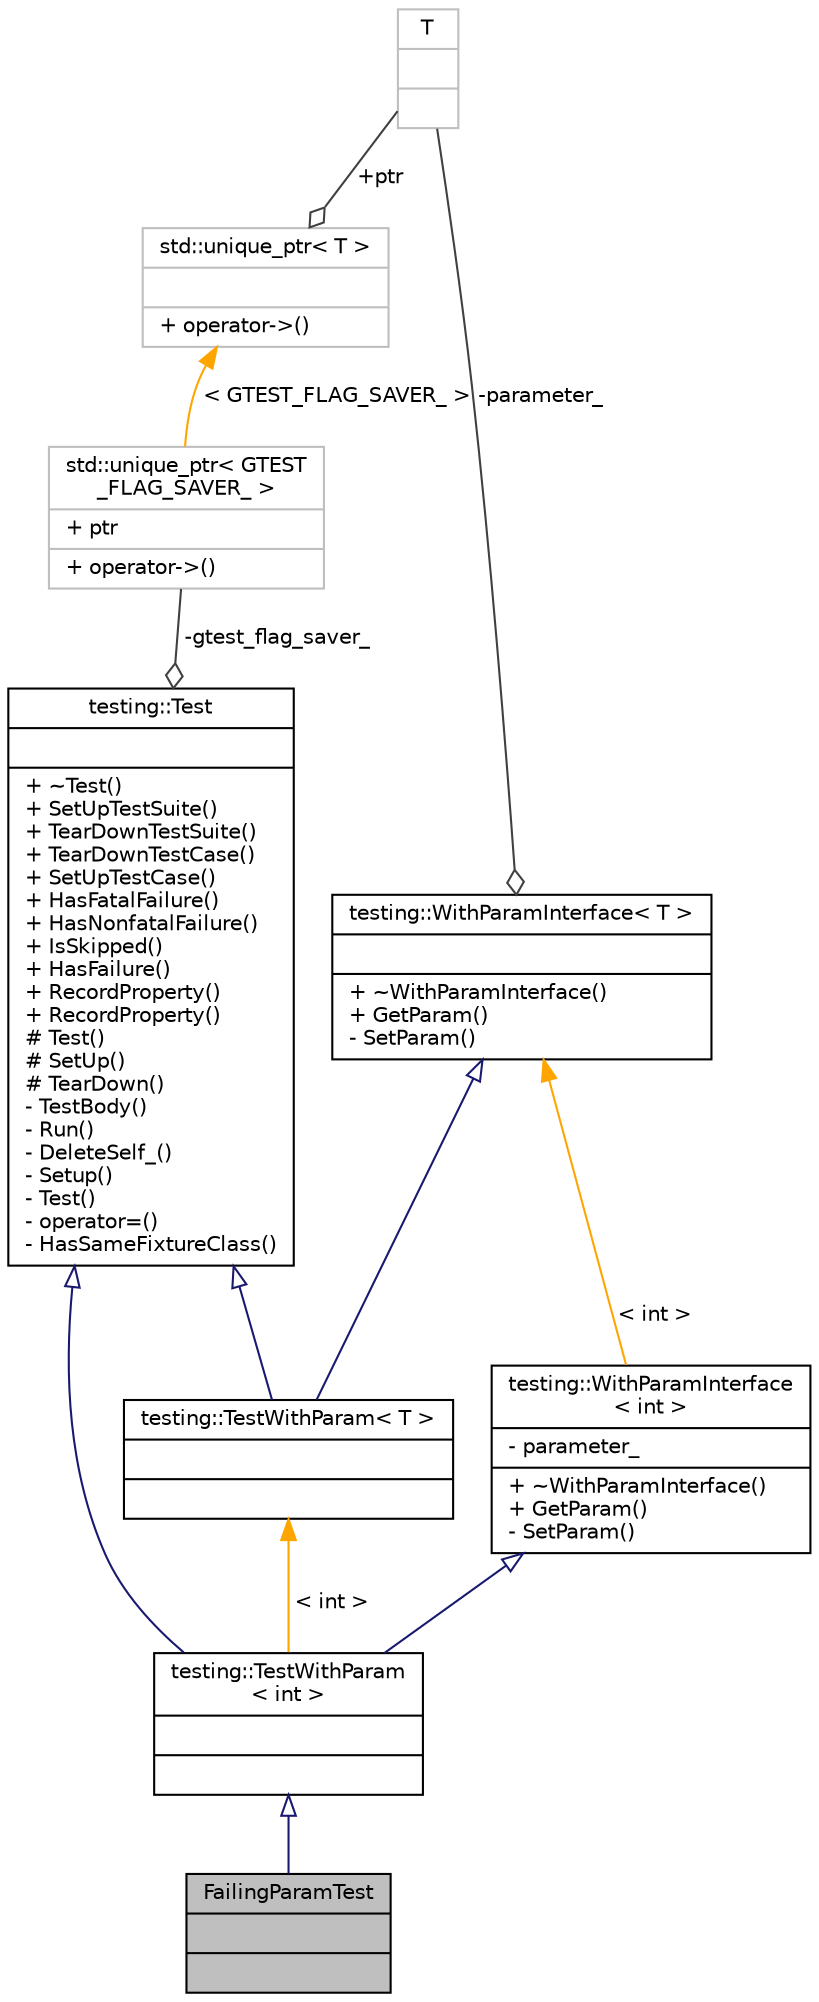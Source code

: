 digraph "FailingParamTest"
{
 // LATEX_PDF_SIZE
  bgcolor="transparent";
  edge [fontname="Helvetica",fontsize="10",labelfontname="Helvetica",labelfontsize="10"];
  node [fontname="Helvetica",fontsize="10",shape=record];
  Node1 [label="{FailingParamTest\n||}",height=0.2,width=0.4,color="black", fillcolor="grey75", style="filled", fontcolor="black",tooltip=" "];
  Node2 -> Node1 [dir="back",color="midnightblue",fontsize="10",style="solid",arrowtail="onormal",fontname="Helvetica"];
  Node2 [label="{testing::TestWithParam\l\< int \>\n||}",height=0.2,width=0.4,color="black",URL="$classtesting_1_1TestWithParam.html",tooltip=" "];
  Node3 -> Node2 [dir="back",color="midnightblue",fontsize="10",style="solid",arrowtail="onormal",fontname="Helvetica"];
  Node3 [label="{testing::Test\n||+ ~Test()\l+ SetUpTestSuite()\l+ TearDownTestSuite()\l+ TearDownTestCase()\l+ SetUpTestCase()\l+ HasFatalFailure()\l+ HasNonfatalFailure()\l+ IsSkipped()\l+ HasFailure()\l+ RecordProperty()\l+ RecordProperty()\l# Test()\l# SetUp()\l# TearDown()\l- TestBody()\l- Run()\l- DeleteSelf_()\l- Setup()\l- Test()\l- operator=()\l- HasSameFixtureClass()\l}",height=0.2,width=0.4,color="black",URL="$classtesting_1_1Test.html",tooltip=" "];
  Node4 -> Node3 [color="grey25",fontsize="10",style="solid",label=" -gtest_flag_saver_" ,arrowhead="odiamond",fontname="Helvetica"];
  Node4 [label="{std::unique_ptr\< GTEST\l_FLAG_SAVER_ \>\n|+ ptr\l|+ operator-\>()\l}",height=0.2,width=0.4,color="grey75",tooltip=" "];
  Node5 -> Node4 [dir="back",color="orange",fontsize="10",style="solid",label=" \< GTEST_FLAG_SAVER_ \>" ,fontname="Helvetica"];
  Node5 [label="{std::unique_ptr\< T \>\n||+ operator-\>()\l}",height=0.2,width=0.4,color="grey75",tooltip=" "];
  Node6 -> Node5 [color="grey25",fontsize="10",style="solid",label=" +ptr" ,arrowhead="odiamond",fontname="Helvetica"];
  Node6 [label="{T\n||}",height=0.2,width=0.4,color="grey75",tooltip=" "];
  Node7 -> Node2 [dir="back",color="midnightblue",fontsize="10",style="solid",arrowtail="onormal",fontname="Helvetica"];
  Node7 [label="{testing::WithParamInterface\l\< int \>\n|- parameter_\l|+ ~WithParamInterface()\l+ GetParam()\l- SetParam()\l}",height=0.2,width=0.4,color="black",URL="$classtesting_1_1WithParamInterface.html",tooltip=" "];
  Node8 -> Node7 [dir="back",color="orange",fontsize="10",style="solid",label=" \< int \>" ,fontname="Helvetica"];
  Node8 [label="{testing::WithParamInterface\< T \>\n||+ ~WithParamInterface()\l+ GetParam()\l- SetParam()\l}",height=0.2,width=0.4,color="black",URL="$classtesting_1_1WithParamInterface.html",tooltip=" "];
  Node6 -> Node8 [color="grey25",fontsize="10",style="solid",label=" -parameter_" ,arrowhead="odiamond",fontname="Helvetica"];
  Node9 -> Node2 [dir="back",color="orange",fontsize="10",style="solid",label=" \< int \>" ,fontname="Helvetica"];
  Node9 [label="{testing::TestWithParam\< T \>\n||}",height=0.2,width=0.4,color="black",URL="$classtesting_1_1TestWithParam.html",tooltip=" "];
  Node3 -> Node9 [dir="back",color="midnightblue",fontsize="10",style="solid",arrowtail="onormal",fontname="Helvetica"];
  Node8 -> Node9 [dir="back",color="midnightblue",fontsize="10",style="solid",arrowtail="onormal",fontname="Helvetica"];
}
